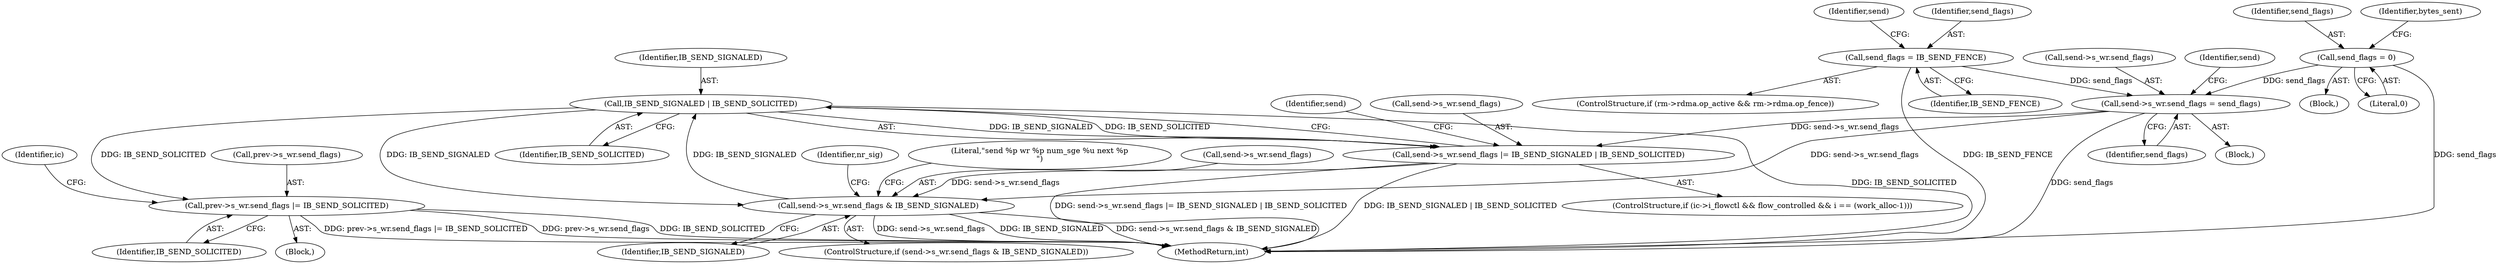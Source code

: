 digraph "0_linux_6094628bfd94323fc1cea05ec2c6affd98c18f7f@API" {
"1000922" [label="(Call,prev->s_wr.send_flags |= IB_SEND_SOLICITED)"];
"1000779" [label="(Call,IB_SEND_SIGNALED | IB_SEND_SOLICITED)"];
"1000783" [label="(Call,send->s_wr.send_flags & IB_SEND_SIGNALED)"];
"1000773" [label="(Call,send->s_wr.send_flags |= IB_SEND_SIGNALED | IB_SEND_SOLICITED)"];
"1000602" [label="(Call,send->s_wr.send_flags = send_flags)"];
"1000566" [label="(Call,send_flags = IB_SEND_FENCE)"];
"1000160" [label="(Call,send_flags = 0)"];
"1000923" [label="(Call,prev->s_wr.send_flags)"];
"1000791" [label="(Identifier,nr_sig)"];
"1000570" [label="(Identifier,send)"];
"1000783" [label="(Call,send->s_wr.send_flags & IB_SEND_SIGNALED)"];
"1000773" [label="(Call,send->s_wr.send_flags |= IB_SEND_SIGNALED | IB_SEND_SOLICITED)"];
"1001051" [label="(MethodReturn,int)"];
"1000603" [label="(Call,send->s_wr.send_flags)"];
"1000789" [label="(Identifier,IB_SEND_SIGNALED)"];
"1000761" [label="(ControlStructure,if (ic->i_flowctl && flow_controlled && i == (work_alloc-1)))"];
"1000928" [label="(Identifier,IB_SEND_SOLICITED)"];
"1000612" [label="(Identifier,send)"];
"1000779" [label="(Call,IB_SEND_SIGNALED | IB_SEND_SOLICITED)"];
"1000793" [label="(Literal,\"send %p wr %p num_sge %u next %p\n\")"];
"1000162" [label="(Literal,0)"];
"1000782" [label="(ControlStructure,if (send->s_wr.send_flags & IB_SEND_SIGNALED))"];
"1000161" [label="(Identifier,send_flags)"];
"1000602" [label="(Call,send->s_wr.send_flags = send_flags)"];
"1000922" [label="(Call,prev->s_wr.send_flags |= IB_SEND_SOLICITED)"];
"1000568" [label="(Identifier,IB_SEND_FENCE)"];
"1000566" [label="(Call,send_flags = IB_SEND_FENCE)"];
"1000608" [label="(Identifier,send_flags)"];
"1000160" [label="(Call,send_flags = 0)"];
"1000784" [label="(Call,send->s_wr.send_flags)"];
"1000165" [label="(Identifier,bytes_sent)"];
"1000597" [label="(Block,)"];
"1000914" [label="(Block,)"];
"1000931" [label="(Identifier,ic)"];
"1000786" [label="(Identifier,send)"];
"1000567" [label="(Identifier,send_flags)"];
"1000554" [label="(ControlStructure,if (rm->rdma.op_active && rm->rdma.op_fence))"];
"1000781" [label="(Identifier,IB_SEND_SOLICITED)"];
"1000774" [label="(Call,send->s_wr.send_flags)"];
"1000124" [label="(Block,)"];
"1000780" [label="(Identifier,IB_SEND_SIGNALED)"];
"1000922" -> "1000914"  [label="AST: "];
"1000922" -> "1000928"  [label="CFG: "];
"1000923" -> "1000922"  [label="AST: "];
"1000928" -> "1000922"  [label="AST: "];
"1000931" -> "1000922"  [label="CFG: "];
"1000922" -> "1001051"  [label="DDG: prev->s_wr.send_flags"];
"1000922" -> "1001051"  [label="DDG: IB_SEND_SOLICITED"];
"1000922" -> "1001051"  [label="DDG: prev->s_wr.send_flags |= IB_SEND_SOLICITED"];
"1000779" -> "1000922"  [label="DDG: IB_SEND_SOLICITED"];
"1000779" -> "1000773"  [label="AST: "];
"1000779" -> "1000781"  [label="CFG: "];
"1000780" -> "1000779"  [label="AST: "];
"1000781" -> "1000779"  [label="AST: "];
"1000773" -> "1000779"  [label="CFG: "];
"1000779" -> "1001051"  [label="DDG: IB_SEND_SOLICITED"];
"1000779" -> "1000773"  [label="DDG: IB_SEND_SIGNALED"];
"1000779" -> "1000773"  [label="DDG: IB_SEND_SOLICITED"];
"1000783" -> "1000779"  [label="DDG: IB_SEND_SIGNALED"];
"1000779" -> "1000783"  [label="DDG: IB_SEND_SIGNALED"];
"1000783" -> "1000782"  [label="AST: "];
"1000783" -> "1000789"  [label="CFG: "];
"1000784" -> "1000783"  [label="AST: "];
"1000789" -> "1000783"  [label="AST: "];
"1000791" -> "1000783"  [label="CFG: "];
"1000793" -> "1000783"  [label="CFG: "];
"1000783" -> "1001051"  [label="DDG: IB_SEND_SIGNALED"];
"1000783" -> "1001051"  [label="DDG: send->s_wr.send_flags & IB_SEND_SIGNALED"];
"1000783" -> "1001051"  [label="DDG: send->s_wr.send_flags"];
"1000773" -> "1000783"  [label="DDG: send->s_wr.send_flags"];
"1000602" -> "1000783"  [label="DDG: send->s_wr.send_flags"];
"1000773" -> "1000761"  [label="AST: "];
"1000774" -> "1000773"  [label="AST: "];
"1000786" -> "1000773"  [label="CFG: "];
"1000773" -> "1001051"  [label="DDG: send->s_wr.send_flags |= IB_SEND_SIGNALED | IB_SEND_SOLICITED"];
"1000773" -> "1001051"  [label="DDG: IB_SEND_SIGNALED | IB_SEND_SOLICITED"];
"1000602" -> "1000773"  [label="DDG: send->s_wr.send_flags"];
"1000602" -> "1000597"  [label="AST: "];
"1000602" -> "1000608"  [label="CFG: "];
"1000603" -> "1000602"  [label="AST: "];
"1000608" -> "1000602"  [label="AST: "];
"1000612" -> "1000602"  [label="CFG: "];
"1000602" -> "1001051"  [label="DDG: send_flags"];
"1000566" -> "1000602"  [label="DDG: send_flags"];
"1000160" -> "1000602"  [label="DDG: send_flags"];
"1000566" -> "1000554"  [label="AST: "];
"1000566" -> "1000568"  [label="CFG: "];
"1000567" -> "1000566"  [label="AST: "];
"1000568" -> "1000566"  [label="AST: "];
"1000570" -> "1000566"  [label="CFG: "];
"1000566" -> "1001051"  [label="DDG: IB_SEND_FENCE"];
"1000160" -> "1000124"  [label="AST: "];
"1000160" -> "1000162"  [label="CFG: "];
"1000161" -> "1000160"  [label="AST: "];
"1000162" -> "1000160"  [label="AST: "];
"1000165" -> "1000160"  [label="CFG: "];
"1000160" -> "1001051"  [label="DDG: send_flags"];
}
